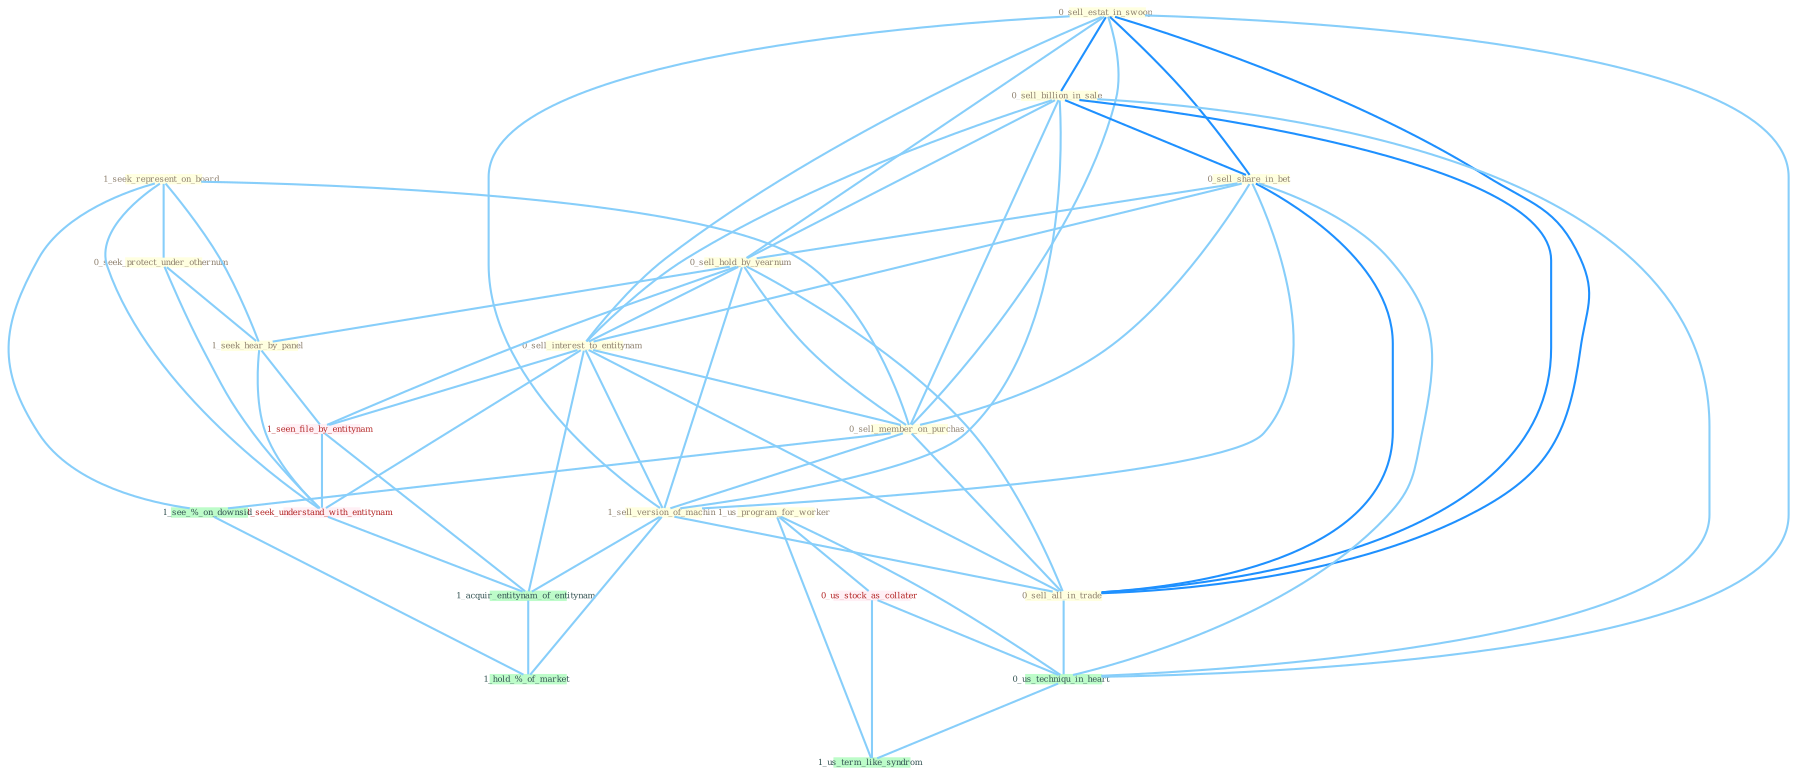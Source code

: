 Graph G{ 
    node
    [shape=polygon,style=filled,width=.5,height=.06,color="#BDFCC9",fixedsize=true,fontsize=4,
    fontcolor="#2f4f4f"];
    {node
    [color="#ffffe0", fontcolor="#8b7d6b"] "1_seek_represent_on_board " "0_sell_estat_in_swoop " "0_sell_billion_in_sale " "0_seek_protect_under_othernum " "1_us_program_for_worker " "0_sell_share_in_bet " "0_sell_hold_by_yearnum " "1_seek_hear_by_panel " "0_sell_interest_to_entitynam " "0_sell_member_on_purchas " "1_sell_version_of_machin " "0_sell_all_in_trade "}
{node [color="#fff0f5", fontcolor="#b22222"] "1_seen_file_by_entitynam " "0_us_stock_as_collater " "1_seek_understand_with_entitynam "}
edge [color="#B0E2FF"];

	"1_seek_represent_on_board " -- "0_seek_protect_under_othernum " [w="1", color="#87cefa" ];
	"1_seek_represent_on_board " -- "1_seek_hear_by_panel " [w="1", color="#87cefa" ];
	"1_seek_represent_on_board " -- "0_sell_member_on_purchas " [w="1", color="#87cefa" ];
	"1_seek_represent_on_board " -- "1_seek_understand_with_entitynam " [w="1", color="#87cefa" ];
	"1_seek_represent_on_board " -- "1_see_%_on_downsid " [w="1", color="#87cefa" ];
	"0_sell_estat_in_swoop " -- "0_sell_billion_in_sale " [w="2", color="#1e90ff" , len=0.8];
	"0_sell_estat_in_swoop " -- "0_sell_share_in_bet " [w="2", color="#1e90ff" , len=0.8];
	"0_sell_estat_in_swoop " -- "0_sell_hold_by_yearnum " [w="1", color="#87cefa" ];
	"0_sell_estat_in_swoop " -- "0_sell_interest_to_entitynam " [w="1", color="#87cefa" ];
	"0_sell_estat_in_swoop " -- "0_sell_member_on_purchas " [w="1", color="#87cefa" ];
	"0_sell_estat_in_swoop " -- "1_sell_version_of_machin " [w="1", color="#87cefa" ];
	"0_sell_estat_in_swoop " -- "0_sell_all_in_trade " [w="2", color="#1e90ff" , len=0.8];
	"0_sell_estat_in_swoop " -- "0_us_techniqu_in_heart " [w="1", color="#87cefa" ];
	"0_sell_billion_in_sale " -- "0_sell_share_in_bet " [w="2", color="#1e90ff" , len=0.8];
	"0_sell_billion_in_sale " -- "0_sell_hold_by_yearnum " [w="1", color="#87cefa" ];
	"0_sell_billion_in_sale " -- "0_sell_interest_to_entitynam " [w="1", color="#87cefa" ];
	"0_sell_billion_in_sale " -- "0_sell_member_on_purchas " [w="1", color="#87cefa" ];
	"0_sell_billion_in_sale " -- "1_sell_version_of_machin " [w="1", color="#87cefa" ];
	"0_sell_billion_in_sale " -- "0_sell_all_in_trade " [w="2", color="#1e90ff" , len=0.8];
	"0_sell_billion_in_sale " -- "0_us_techniqu_in_heart " [w="1", color="#87cefa" ];
	"0_seek_protect_under_othernum " -- "1_seek_hear_by_panel " [w="1", color="#87cefa" ];
	"0_seek_protect_under_othernum " -- "1_seek_understand_with_entitynam " [w="1", color="#87cefa" ];
	"1_us_program_for_worker " -- "0_us_stock_as_collater " [w="1", color="#87cefa" ];
	"1_us_program_for_worker " -- "0_us_techniqu_in_heart " [w="1", color="#87cefa" ];
	"1_us_program_for_worker " -- "1_us_term_like_syndrom " [w="1", color="#87cefa" ];
	"0_sell_share_in_bet " -- "0_sell_hold_by_yearnum " [w="1", color="#87cefa" ];
	"0_sell_share_in_bet " -- "0_sell_interest_to_entitynam " [w="1", color="#87cefa" ];
	"0_sell_share_in_bet " -- "0_sell_member_on_purchas " [w="1", color="#87cefa" ];
	"0_sell_share_in_bet " -- "1_sell_version_of_machin " [w="1", color="#87cefa" ];
	"0_sell_share_in_bet " -- "0_sell_all_in_trade " [w="2", color="#1e90ff" , len=0.8];
	"0_sell_share_in_bet " -- "0_us_techniqu_in_heart " [w="1", color="#87cefa" ];
	"0_sell_hold_by_yearnum " -- "1_seek_hear_by_panel " [w="1", color="#87cefa" ];
	"0_sell_hold_by_yearnum " -- "0_sell_interest_to_entitynam " [w="1", color="#87cefa" ];
	"0_sell_hold_by_yearnum " -- "0_sell_member_on_purchas " [w="1", color="#87cefa" ];
	"0_sell_hold_by_yearnum " -- "1_sell_version_of_machin " [w="1", color="#87cefa" ];
	"0_sell_hold_by_yearnum " -- "0_sell_all_in_trade " [w="1", color="#87cefa" ];
	"0_sell_hold_by_yearnum " -- "1_seen_file_by_entitynam " [w="1", color="#87cefa" ];
	"1_seek_hear_by_panel " -- "1_seen_file_by_entitynam " [w="1", color="#87cefa" ];
	"1_seek_hear_by_panel " -- "1_seek_understand_with_entitynam " [w="1", color="#87cefa" ];
	"0_sell_interest_to_entitynam " -- "0_sell_member_on_purchas " [w="1", color="#87cefa" ];
	"0_sell_interest_to_entitynam " -- "1_sell_version_of_machin " [w="1", color="#87cefa" ];
	"0_sell_interest_to_entitynam " -- "0_sell_all_in_trade " [w="1", color="#87cefa" ];
	"0_sell_interest_to_entitynam " -- "1_seen_file_by_entitynam " [w="1", color="#87cefa" ];
	"0_sell_interest_to_entitynam " -- "1_seek_understand_with_entitynam " [w="1", color="#87cefa" ];
	"0_sell_interest_to_entitynam " -- "1_acquir_entitynam_of_entitynam " [w="1", color="#87cefa" ];
	"0_sell_member_on_purchas " -- "1_sell_version_of_machin " [w="1", color="#87cefa" ];
	"0_sell_member_on_purchas " -- "0_sell_all_in_trade " [w="1", color="#87cefa" ];
	"0_sell_member_on_purchas " -- "1_see_%_on_downsid " [w="1", color="#87cefa" ];
	"1_sell_version_of_machin " -- "0_sell_all_in_trade " [w="1", color="#87cefa" ];
	"1_sell_version_of_machin " -- "1_acquir_entitynam_of_entitynam " [w="1", color="#87cefa" ];
	"1_sell_version_of_machin " -- "1_hold_%_of_market " [w="1", color="#87cefa" ];
	"0_sell_all_in_trade " -- "0_us_techniqu_in_heart " [w="1", color="#87cefa" ];
	"1_seen_file_by_entitynam " -- "1_seek_understand_with_entitynam " [w="1", color="#87cefa" ];
	"1_seen_file_by_entitynam " -- "1_acquir_entitynam_of_entitynam " [w="1", color="#87cefa" ];
	"0_us_stock_as_collater " -- "0_us_techniqu_in_heart " [w="1", color="#87cefa" ];
	"0_us_stock_as_collater " -- "1_us_term_like_syndrom " [w="1", color="#87cefa" ];
	"1_seek_understand_with_entitynam " -- "1_acquir_entitynam_of_entitynam " [w="1", color="#87cefa" ];
	"1_acquir_entitynam_of_entitynam " -- "1_hold_%_of_market " [w="1", color="#87cefa" ];
	"0_us_techniqu_in_heart " -- "1_us_term_like_syndrom " [w="1", color="#87cefa" ];
	"1_see_%_on_downsid " -- "1_hold_%_of_market " [w="1", color="#87cefa" ];
}